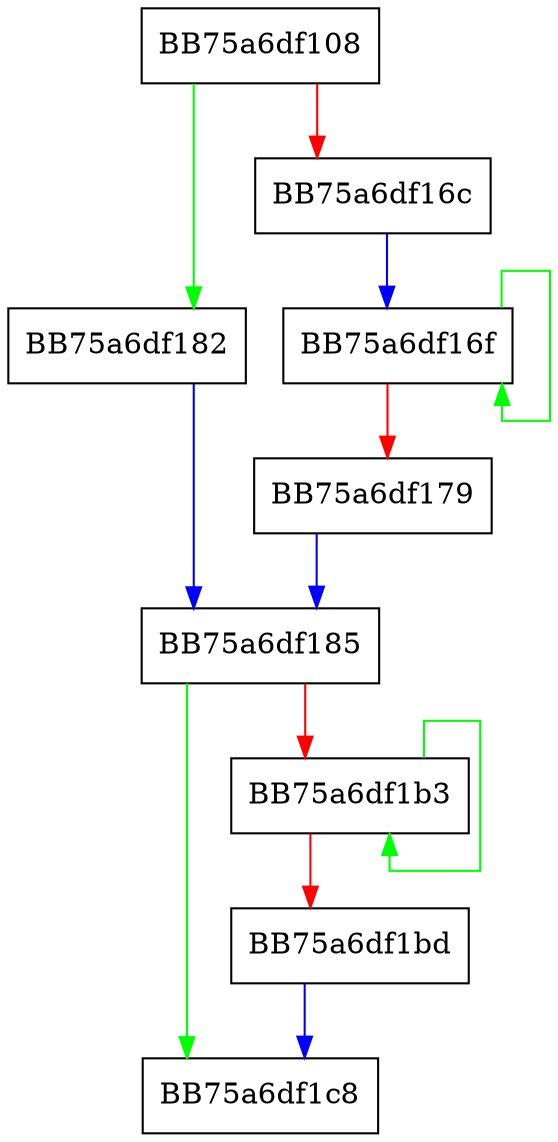 digraph McTemplateU0qjqziz_MPEventWriteTransfer {
  node [shape="box"];
  graph [splines=ortho];
  BB75a6df108 -> BB75a6df182 [color="green"];
  BB75a6df108 -> BB75a6df16c [color="red"];
  BB75a6df16c -> BB75a6df16f [color="blue"];
  BB75a6df16f -> BB75a6df16f [color="green"];
  BB75a6df16f -> BB75a6df179 [color="red"];
  BB75a6df179 -> BB75a6df185 [color="blue"];
  BB75a6df182 -> BB75a6df185 [color="blue"];
  BB75a6df185 -> BB75a6df1c8 [color="green"];
  BB75a6df185 -> BB75a6df1b3 [color="red"];
  BB75a6df1b3 -> BB75a6df1b3 [color="green"];
  BB75a6df1b3 -> BB75a6df1bd [color="red"];
  BB75a6df1bd -> BB75a6df1c8 [color="blue"];
}